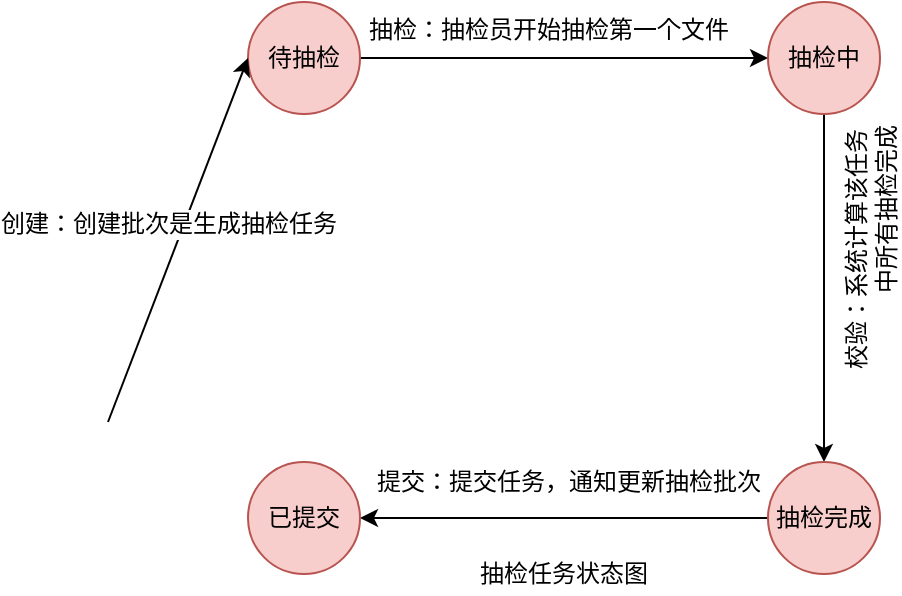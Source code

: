 <mxfile version="12.0.2" type="github" pages="1"><diagram id="VB9Di5AtULoE3dCcwwgT" name="第 1 页"><mxGraphModel dx="772" dy="500" grid="1" gridSize="10" guides="1" tooltips="1" connect="1" arrows="1" fold="1" page="1" pageScale="1" pageWidth="827" pageHeight="1169" math="0" shadow="0"><root><mxCell id="0"/><mxCell id="1" parent="0"/><mxCell id="IGnhSBDiL9plK7bsJz1Y-6" style="edgeStyle=orthogonalEdgeStyle;rounded=0;orthogonalLoop=1;jettySize=auto;html=1;entryX=0;entryY=0.5;entryDx=0;entryDy=0;curved=1;" edge="1" parent="1" source="IGnhSBDiL9plK7bsJz1Y-1" target="IGnhSBDiL9plK7bsJz1Y-3"><mxGeometry relative="1" as="geometry"><Array as="points"/></mxGeometry></mxCell><mxCell id="IGnhSBDiL9plK7bsJz1Y-13" value="抽检：抽检员开始抽检第一个文件" style="text;html=1;resizable=0;points=[];align=center;verticalAlign=middle;labelBackgroundColor=#ffffff;" vertex="1" connectable="0" parent="IGnhSBDiL9plK7bsJz1Y-6"><mxGeometry x="-0.275" y="-1" relative="1" as="geometry"><mxPoint x="20" y="-15" as="offset"/></mxGeometry></mxCell><mxCell id="IGnhSBDiL9plK7bsJz1Y-1" value="待抽检" style="ellipse;whiteSpace=wrap;html=1;aspect=fixed;fillColor=#f8cecc;strokeColor=#b85450;" vertex="1" parent="1"><mxGeometry x="240" y="120" width="56" height="56" as="geometry"/></mxCell><mxCell id="IGnhSBDiL9plK7bsJz1Y-8" style="rounded=0;orthogonalLoop=1;jettySize=auto;html=1;entryX=0.5;entryY=0;entryDx=0;entryDy=0;exitX=0.5;exitY=1;exitDx=0;exitDy=0;" edge="1" parent="1" source="IGnhSBDiL9plK7bsJz1Y-3" target="IGnhSBDiL9plK7bsJz1Y-4"><mxGeometry relative="1" as="geometry"/></mxCell><mxCell id="IGnhSBDiL9plK7bsJz1Y-14" value="校验：系统计算该任务&lt;br&gt;&amp;nbsp; &amp;nbsp; &amp;nbsp; &amp;nbsp; &amp;nbsp; &amp;nbsp; 中所有抽检完成" style="text;html=1;resizable=0;points=[];align=center;verticalAlign=middle;labelBackgroundColor=#ffffff;horizontal=0;" vertex="1" connectable="0" parent="IGnhSBDiL9plK7bsJz1Y-8"><mxGeometry x="-0.287" y="1" relative="1" as="geometry"><mxPoint x="22" y="6" as="offset"/></mxGeometry></mxCell><mxCell id="IGnhSBDiL9plK7bsJz1Y-3" value="抽检中" style="ellipse;whiteSpace=wrap;html=1;aspect=fixed;fillColor=#f8cecc;strokeColor=#b85450;" vertex="1" parent="1"><mxGeometry x="500" y="120" width="56" height="56" as="geometry"/></mxCell><mxCell id="IGnhSBDiL9plK7bsJz1Y-10" style="rounded=0;orthogonalLoop=1;jettySize=auto;html=1;entryX=1;entryY=0.5;entryDx=0;entryDy=0;exitX=0;exitY=0.5;exitDx=0;exitDy=0;" edge="1" parent="1" source="IGnhSBDiL9plK7bsJz1Y-4" target="IGnhSBDiL9plK7bsJz1Y-5"><mxGeometry relative="1" as="geometry"/></mxCell><mxCell id="IGnhSBDiL9plK7bsJz1Y-15" value="提交：提交任务，通知更新抽检批次" style="text;html=1;resizable=0;points=[];align=center;verticalAlign=middle;labelBackgroundColor=#ffffff;" vertex="1" connectable="0" parent="IGnhSBDiL9plK7bsJz1Y-10"><mxGeometry x="0.294" y="-2" relative="1" as="geometry"><mxPoint x="32" y="-16" as="offset"/></mxGeometry></mxCell><mxCell id="IGnhSBDiL9plK7bsJz1Y-4" value="抽检完成" style="ellipse;whiteSpace=wrap;html=1;aspect=fixed;fillColor=#f8cecc;strokeColor=#b85450;" vertex="1" parent="1"><mxGeometry x="500" y="350" width="56" height="56" as="geometry"/></mxCell><mxCell id="IGnhSBDiL9plK7bsJz1Y-11" style="edgeStyle=none;rounded=0;orthogonalLoop=1;jettySize=auto;html=1;entryX=0;entryY=0.5;entryDx=0;entryDy=0;" edge="1" parent="1" target="IGnhSBDiL9plK7bsJz1Y-1"><mxGeometry relative="1" as="geometry"><mxPoint x="170" y="330" as="sourcePoint"/></mxGeometry></mxCell><mxCell id="IGnhSBDiL9plK7bsJz1Y-12" value="创建：创建批次是生成抽检任务" style="text;html=1;resizable=0;points=[];align=center;verticalAlign=middle;labelBackgroundColor=#ffffff;" vertex="1" connectable="0" parent="IGnhSBDiL9plK7bsJz1Y-11"><mxGeometry x="-0.225" y="1" relative="1" as="geometry"><mxPoint x="3.5" y="-28.5" as="offset"/></mxGeometry></mxCell><mxCell id="IGnhSBDiL9plK7bsJz1Y-5" value="已提交" style="ellipse;whiteSpace=wrap;html=1;aspect=fixed;fillColor=#f8cecc;strokeColor=#b85450;" vertex="1" parent="1"><mxGeometry x="240" y="350" width="56" height="56" as="geometry"/></mxCell><mxCell id="IGnhSBDiL9plK7bsJz1Y-16" value="抽检任务状态图" style="text;html=1;strokeColor=none;fillColor=none;align=center;verticalAlign=middle;whiteSpace=wrap;rounded=0;" vertex="1" parent="1"><mxGeometry x="353" y="396" width="90" height="20" as="geometry"/></mxCell></root></mxGraphModel></diagram></mxfile>